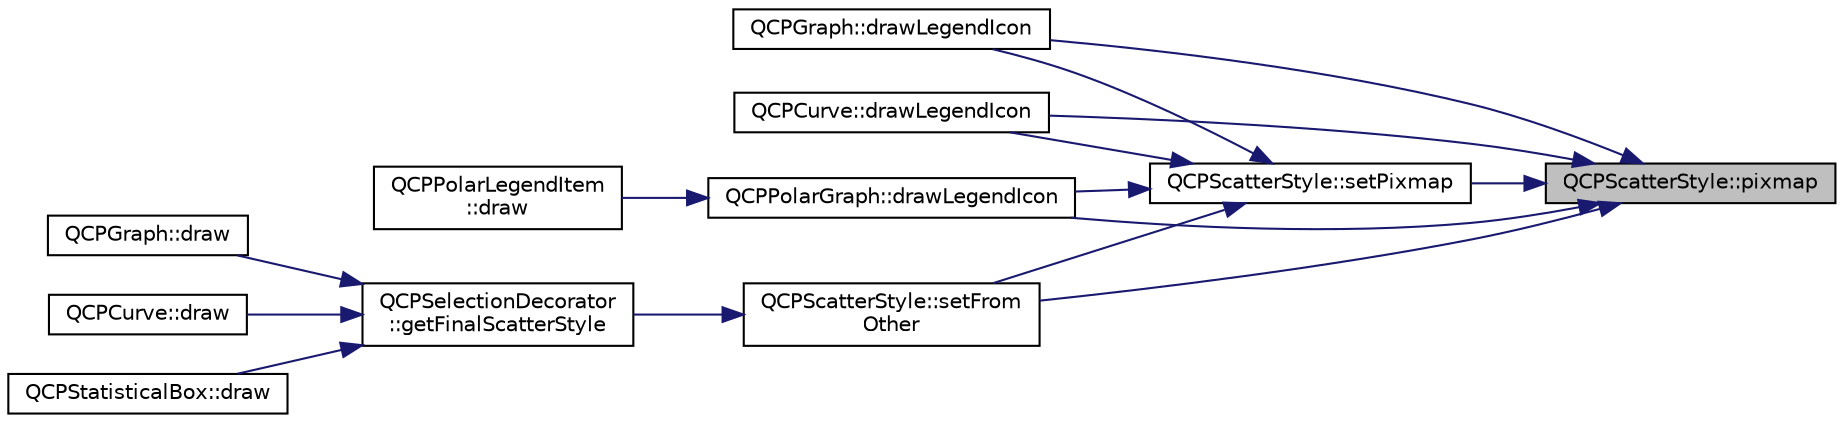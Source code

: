 digraph "QCPScatterStyle::pixmap"
{
 // LATEX_PDF_SIZE
  edge [fontname="Helvetica",fontsize="10",labelfontname="Helvetica",labelfontsize="10"];
  node [fontname="Helvetica",fontsize="10",shape=record];
  rankdir="RL";
  Node1 [label="QCPScatterStyle::pixmap",height=0.2,width=0.4,color="black", fillcolor="grey75", style="filled", fontcolor="black",tooltip=" "];
  Node1 -> Node2 [dir="back",color="midnightblue",fontsize="10",style="solid",fontname="Helvetica"];
  Node2 [label="QCPGraph::drawLegendIcon",height=0.2,width=0.4,color="black", fillcolor="white", style="filled",URL="$classQCPGraph.html#a6efbab06c400bdb15e28b2d0a4ecc18a",tooltip=" "];
  Node1 -> Node3 [dir="back",color="midnightblue",fontsize="10",style="solid",fontname="Helvetica"];
  Node3 [label="QCPCurve::drawLegendIcon",height=0.2,width=0.4,color="black", fillcolor="white", style="filled",URL="$classQCPCurve.html#aac6e94afbce4002d2cd7793250154e84",tooltip=" "];
  Node1 -> Node4 [dir="back",color="midnightblue",fontsize="10",style="solid",fontname="Helvetica"];
  Node4 [label="QCPPolarGraph::drawLegendIcon",height=0.2,width=0.4,color="black", fillcolor="white", style="filled",URL="$classQCPPolarGraph.html#a59fc02419f54a53225d51e81dd8bc24d",tooltip=" "];
  Node4 -> Node5 [dir="back",color="midnightblue",fontsize="10",style="solid",fontname="Helvetica"];
  Node5 [label="QCPPolarLegendItem\l::draw",height=0.2,width=0.4,color="black", fillcolor="white", style="filled",URL="$classQCPPolarLegendItem.html#abf9639f11bfc64779f243cca920aadef",tooltip=" "];
  Node1 -> Node6 [dir="back",color="midnightblue",fontsize="10",style="solid",fontname="Helvetica"];
  Node6 [label="QCPScatterStyle::setFrom\lOther",height=0.2,width=0.4,color="black", fillcolor="white", style="filled",URL="$classQCPScatterStyle.html#a7d59ba8864914f765817841089e436f1",tooltip=" "];
  Node6 -> Node7 [dir="back",color="midnightblue",fontsize="10",style="solid",fontname="Helvetica"];
  Node7 [label="QCPSelectionDecorator\l::getFinalScatterStyle",height=0.2,width=0.4,color="black", fillcolor="white", style="filled",URL="$classQCPSelectionDecorator.html#a1277b373248896bc70e8cc1de96da9fa",tooltip=" "];
  Node7 -> Node8 [dir="back",color="midnightblue",fontsize="10",style="solid",fontname="Helvetica"];
  Node8 [label="QCPGraph::draw",height=0.2,width=0.4,color="black", fillcolor="white", style="filled",URL="$classQCPGraph.html#a2b0849598f06e834b43ce18cd13bcdc3",tooltip=" "];
  Node7 -> Node9 [dir="back",color="midnightblue",fontsize="10",style="solid",fontname="Helvetica"];
  Node9 [label="QCPCurve::draw",height=0.2,width=0.4,color="black", fillcolor="white", style="filled",URL="$classQCPCurve.html#ac199d41d23865cd68bd7b598308a4433",tooltip=" "];
  Node7 -> Node10 [dir="back",color="midnightblue",fontsize="10",style="solid",fontname="Helvetica"];
  Node10 [label="QCPStatisticalBox::draw",height=0.2,width=0.4,color="black", fillcolor="white", style="filled",URL="$classQCPStatisticalBox.html#afcff35fa79728cfe10e80e0702014fea",tooltip=" "];
  Node1 -> Node11 [dir="back",color="midnightblue",fontsize="10",style="solid",fontname="Helvetica"];
  Node11 [label="QCPScatterStyle::setPixmap",height=0.2,width=0.4,color="black", fillcolor="white", style="filled",URL="$classQCPScatterStyle.html#a5fb611d46acfac520d7b89a1c71d9246",tooltip=" "];
  Node11 -> Node2 [dir="back",color="midnightblue",fontsize="10",style="solid",fontname="Helvetica"];
  Node11 -> Node3 [dir="back",color="midnightblue",fontsize="10",style="solid",fontname="Helvetica"];
  Node11 -> Node4 [dir="back",color="midnightblue",fontsize="10",style="solid",fontname="Helvetica"];
  Node11 -> Node6 [dir="back",color="midnightblue",fontsize="10",style="solid",fontname="Helvetica"];
}
